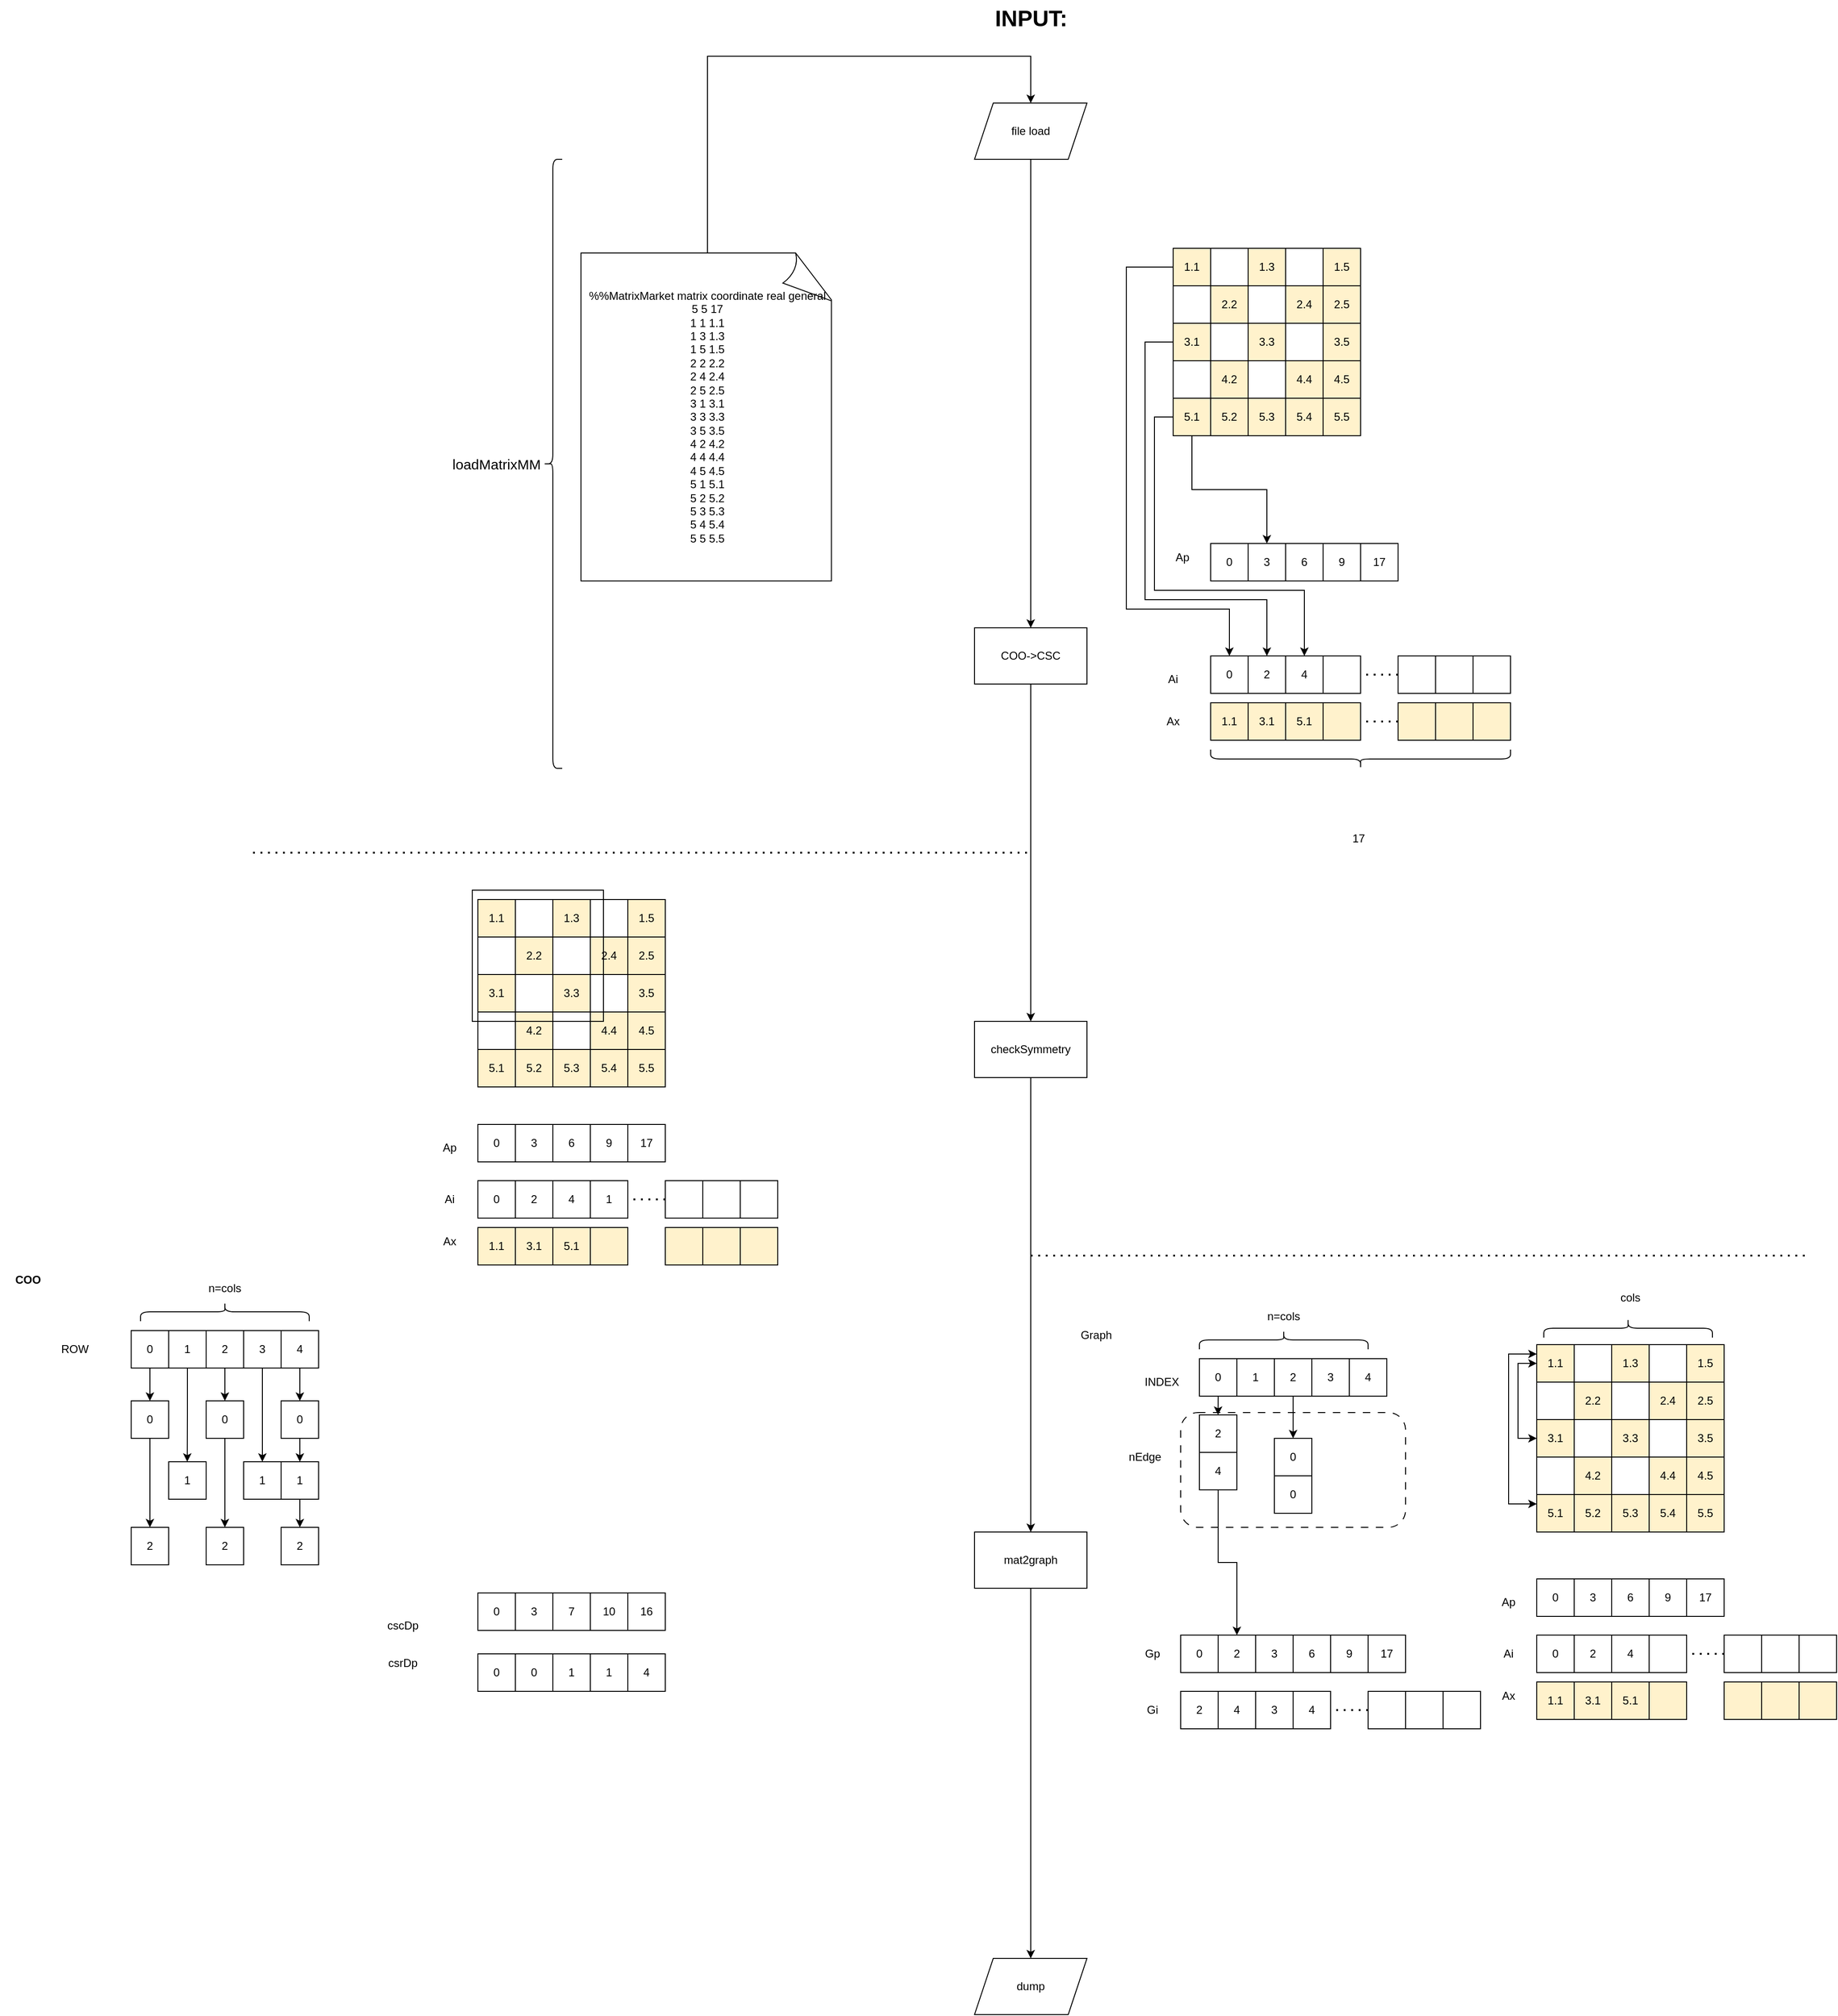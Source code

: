 <mxfile version="21.6.2" type="github">
  <diagram name="Page-1" id="mv7DPdrEbFSLcEf9unp2">
    <mxGraphModel dx="2604" dy="1645" grid="1" gridSize="10" guides="1" tooltips="1" connect="1" arrows="1" fold="1" page="1" pageScale="1" pageWidth="850" pageHeight="1100" math="0" shadow="0">
      <root>
        <mxCell id="0" />
        <mxCell id="1" parent="0" />
        <mxCell id="_sm7FN16jf7EUEfieG9g-74" style="edgeStyle=orthogonalEdgeStyle;rounded=0;orthogonalLoop=1;jettySize=auto;html=1;exitX=0;exitY=0.5;exitDx=0;exitDy=0;entryX=0.5;entryY=0;entryDx=0;entryDy=0;" parent="1" source="_sm7FN16jf7EUEfieG9g-1" target="_sm7FN16jf7EUEfieG9g-52" edge="1">
          <mxGeometry relative="1" as="geometry">
            <mxPoint x="72" y="390" as="targetPoint" />
            <Array as="points">
              <mxPoint x="82" y="175" />
              <mxPoint x="82" y="540" />
              <mxPoint x="192" y="540" />
            </Array>
          </mxGeometry>
        </mxCell>
        <mxCell id="_sm7FN16jf7EUEfieG9g-1" value="1.1" style="whiteSpace=wrap;html=1;aspect=fixed;fillColor=#fff2cc;strokeColor=default;" parent="1" vertex="1">
          <mxGeometry x="132" y="155" width="40" height="40" as="geometry" />
        </mxCell>
        <mxCell id="_sm7FN16jf7EUEfieG9g-2" value="" style="whiteSpace=wrap;html=1;aspect=fixed;" parent="1" vertex="1">
          <mxGeometry x="172" y="155" width="40" height="40" as="geometry" />
        </mxCell>
        <mxCell id="_sm7FN16jf7EUEfieG9g-3" value="1.3" style="whiteSpace=wrap;html=1;aspect=fixed;fillColor=#fff2cc;strokeColor=default;" parent="1" vertex="1">
          <mxGeometry x="212" y="155" width="40" height="40" as="geometry" />
        </mxCell>
        <mxCell id="_sm7FN16jf7EUEfieG9g-4" value="" style="whiteSpace=wrap;html=1;aspect=fixed;" parent="1" vertex="1">
          <mxGeometry x="252" y="155" width="40" height="40" as="geometry" />
        </mxCell>
        <mxCell id="_sm7FN16jf7EUEfieG9g-5" value="1.5" style="whiteSpace=wrap;html=1;aspect=fixed;fillColor=#fff2cc;strokeColor=default;" parent="1" vertex="1">
          <mxGeometry x="292" y="155" width="40" height="40" as="geometry" />
        </mxCell>
        <mxCell id="_sm7FN16jf7EUEfieG9g-6" value="" style="whiteSpace=wrap;html=1;aspect=fixed;" parent="1" vertex="1">
          <mxGeometry x="132" y="195" width="40" height="40" as="geometry" />
        </mxCell>
        <mxCell id="_sm7FN16jf7EUEfieG9g-7" value="2.2" style="whiteSpace=wrap;html=1;aspect=fixed;fillColor=#fff2cc;strokeColor=default;" parent="1" vertex="1">
          <mxGeometry x="172" y="195" width="40" height="40" as="geometry" />
        </mxCell>
        <mxCell id="_sm7FN16jf7EUEfieG9g-8" value="" style="whiteSpace=wrap;html=1;aspect=fixed;" parent="1" vertex="1">
          <mxGeometry x="212" y="195" width="40" height="40" as="geometry" />
        </mxCell>
        <mxCell id="_sm7FN16jf7EUEfieG9g-9" value="2.4" style="whiteSpace=wrap;html=1;aspect=fixed;fillColor=#fff2cc;strokeColor=default;" parent="1" vertex="1">
          <mxGeometry x="252" y="195" width="40" height="40" as="geometry" />
        </mxCell>
        <mxCell id="_sm7FN16jf7EUEfieG9g-10" value="2.5" style="whiteSpace=wrap;html=1;aspect=fixed;fillColor=#fff2cc;strokeColor=default;" parent="1" vertex="1">
          <mxGeometry x="292" y="195" width="40" height="40" as="geometry" />
        </mxCell>
        <mxCell id="_sm7FN16jf7EUEfieG9g-75" style="edgeStyle=orthogonalEdgeStyle;rounded=0;orthogonalLoop=1;jettySize=auto;html=1;exitX=0;exitY=0.5;exitDx=0;exitDy=0;entryX=0.5;entryY=0;entryDx=0;entryDy=0;" parent="1" source="_sm7FN16jf7EUEfieG9g-11" target="_sm7FN16jf7EUEfieG9g-53" edge="1">
          <mxGeometry relative="1" as="geometry">
            <Array as="points">
              <mxPoint x="102" y="255" />
              <mxPoint x="102" y="530" />
              <mxPoint x="232" y="530" />
            </Array>
          </mxGeometry>
        </mxCell>
        <mxCell id="_sm7FN16jf7EUEfieG9g-11" value="3.1" style="whiteSpace=wrap;html=1;aspect=fixed;fillColor=#fff2cc;strokeColor=default;" parent="1" vertex="1">
          <mxGeometry x="132" y="235" width="40" height="40" as="geometry" />
        </mxCell>
        <mxCell id="_sm7FN16jf7EUEfieG9g-12" value="" style="whiteSpace=wrap;html=1;aspect=fixed;" parent="1" vertex="1">
          <mxGeometry x="172" y="235" width="40" height="40" as="geometry" />
        </mxCell>
        <mxCell id="_sm7FN16jf7EUEfieG9g-13" value="3.3" style="whiteSpace=wrap;html=1;aspect=fixed;fillColor=#fff2cc;strokeColor=default;" parent="1" vertex="1">
          <mxGeometry x="212" y="235" width="40" height="40" as="geometry" />
        </mxCell>
        <mxCell id="_sm7FN16jf7EUEfieG9g-14" value="" style="whiteSpace=wrap;html=1;aspect=fixed;" parent="1" vertex="1">
          <mxGeometry x="252" y="235" width="40" height="40" as="geometry" />
        </mxCell>
        <mxCell id="_sm7FN16jf7EUEfieG9g-15" value="3.5" style="whiteSpace=wrap;html=1;aspect=fixed;fillColor=#fff2cc;strokeColor=default;" parent="1" vertex="1">
          <mxGeometry x="292" y="235" width="40" height="40" as="geometry" />
        </mxCell>
        <mxCell id="_sm7FN16jf7EUEfieG9g-16" value="" style="whiteSpace=wrap;html=1;aspect=fixed;" parent="1" vertex="1">
          <mxGeometry x="132" y="275" width="40" height="40" as="geometry" />
        </mxCell>
        <mxCell id="_sm7FN16jf7EUEfieG9g-17" value="4.2" style="whiteSpace=wrap;html=1;aspect=fixed;fillColor=#fff2cc;strokeColor=default;" parent="1" vertex="1">
          <mxGeometry x="172" y="275" width="40" height="40" as="geometry" />
        </mxCell>
        <mxCell id="_sm7FN16jf7EUEfieG9g-18" value="" style="whiteSpace=wrap;html=1;aspect=fixed;" parent="1" vertex="1">
          <mxGeometry x="212" y="275" width="40" height="40" as="geometry" />
        </mxCell>
        <mxCell id="_sm7FN16jf7EUEfieG9g-19" value="4.4" style="whiteSpace=wrap;html=1;aspect=fixed;fillColor=#fff2cc;strokeColor=default;" parent="1" vertex="1">
          <mxGeometry x="252" y="275" width="40" height="40" as="geometry" />
        </mxCell>
        <mxCell id="_sm7FN16jf7EUEfieG9g-20" value="4.5" style="whiteSpace=wrap;html=1;aspect=fixed;fillColor=#fff2cc;strokeColor=default;" parent="1" vertex="1">
          <mxGeometry x="292" y="275" width="40" height="40" as="geometry" />
        </mxCell>
        <mxCell id="_sm7FN16jf7EUEfieG9g-76" style="edgeStyle=orthogonalEdgeStyle;rounded=0;orthogonalLoop=1;jettySize=auto;html=1;exitX=0;exitY=0.5;exitDx=0;exitDy=0;entryX=0.5;entryY=0;entryDx=0;entryDy=0;" parent="1" source="_sm7FN16jf7EUEfieG9g-21" target="_sm7FN16jf7EUEfieG9g-54" edge="1">
          <mxGeometry relative="1" as="geometry">
            <Array as="points">
              <mxPoint x="112" y="335" />
              <mxPoint x="112" y="520" />
              <mxPoint x="272" y="520" />
            </Array>
          </mxGeometry>
        </mxCell>
        <mxCell id="_sm7FN16jf7EUEfieG9g-77" style="edgeStyle=orthogonalEdgeStyle;rounded=0;orthogonalLoop=1;jettySize=auto;html=1;exitX=0.5;exitY=1;exitDx=0;exitDy=0;entryX=0.5;entryY=0;entryDx=0;entryDy=0;" parent="1" source="_sm7FN16jf7EUEfieG9g-21" target="_sm7FN16jf7EUEfieG9g-62" edge="1">
          <mxGeometry relative="1" as="geometry" />
        </mxCell>
        <mxCell id="_sm7FN16jf7EUEfieG9g-21" value="5.1" style="whiteSpace=wrap;html=1;aspect=fixed;fillColor=#fff2cc;strokeColor=default;" parent="1" vertex="1">
          <mxGeometry x="132" y="315" width="40" height="40" as="geometry" />
        </mxCell>
        <mxCell id="_sm7FN16jf7EUEfieG9g-22" value="5.2" style="whiteSpace=wrap;html=1;aspect=fixed;fillColor=#fff2cc;strokeColor=default;" parent="1" vertex="1">
          <mxGeometry x="172" y="315" width="40" height="40" as="geometry" />
        </mxCell>
        <mxCell id="_sm7FN16jf7EUEfieG9g-23" value="5.3" style="whiteSpace=wrap;html=1;aspect=fixed;fillColor=#fff2cc;strokeColor=default;" parent="1" vertex="1">
          <mxGeometry x="212" y="315" width="40" height="40" as="geometry" />
        </mxCell>
        <mxCell id="_sm7FN16jf7EUEfieG9g-24" value="5.4" style="whiteSpace=wrap;html=1;aspect=fixed;fillColor=#fff2cc;strokeColor=default;" parent="1" vertex="1">
          <mxGeometry x="252" y="315" width="40" height="40" as="geometry" />
        </mxCell>
        <mxCell id="_sm7FN16jf7EUEfieG9g-25" value="5.5" style="whiteSpace=wrap;html=1;aspect=fixed;fillColor=#fff2cc;strokeColor=default;" parent="1" vertex="1">
          <mxGeometry x="292" y="315" width="40" height="40" as="geometry" />
        </mxCell>
        <mxCell id="_sm7FN16jf7EUEfieG9g-34" style="edgeStyle=orthogonalEdgeStyle;rounded=0;orthogonalLoop=1;jettySize=auto;html=1;exitX=0.5;exitY=1;exitDx=0;exitDy=0;entryX=0.5;entryY=0;entryDx=0;entryDy=0;" parent="1" source="_sm7FN16jf7EUEfieG9g-29" target="_sm7FN16jf7EUEfieG9g-31" edge="1">
          <mxGeometry relative="1" as="geometry" />
        </mxCell>
        <mxCell id="_sm7FN16jf7EUEfieG9g-29" value="file load" style="shape=parallelogram;perimeter=parallelogramPerimeter;whiteSpace=wrap;html=1;fixedSize=1;" parent="1" vertex="1">
          <mxGeometry x="-80" width="120" height="60" as="geometry" />
        </mxCell>
        <mxCell id="_sm7FN16jf7EUEfieG9g-69" style="edgeStyle=orthogonalEdgeStyle;rounded=0;orthogonalLoop=1;jettySize=auto;html=1;exitX=0.5;exitY=1;exitDx=0;exitDy=0;" parent="1" source="_sm7FN16jf7EUEfieG9g-31" target="_sm7FN16jf7EUEfieG9g-67" edge="1">
          <mxGeometry relative="1" as="geometry" />
        </mxCell>
        <mxCell id="_sm7FN16jf7EUEfieG9g-31" value="COO-&amp;gt;CSC" style="rounded=0;whiteSpace=wrap;html=1;" parent="1" vertex="1">
          <mxGeometry x="-80" y="560" width="120" height="60" as="geometry" />
        </mxCell>
        <mxCell id="_sm7FN16jf7EUEfieG9g-33" value="INPUT:" style="text;strokeColor=none;fillColor=none;html=1;fontSize=24;fontStyle=1;verticalAlign=middle;align=center;" parent="1" vertex="1">
          <mxGeometry x="-70" y="-110" width="100" height="40" as="geometry" />
        </mxCell>
        <mxCell id="_sm7FN16jf7EUEfieG9g-36" value="1.1" style="whiteSpace=wrap;html=1;aspect=fixed;fillColor=#fff2cc;strokeColor=default;" parent="1" vertex="1">
          <mxGeometry x="172" y="640" width="40" height="40" as="geometry" />
        </mxCell>
        <mxCell id="_sm7FN16jf7EUEfieG9g-37" value="Ax" style="text;html=1;strokeColor=none;fillColor=none;align=center;verticalAlign=middle;whiteSpace=wrap;rounded=0;" parent="1" vertex="1">
          <mxGeometry x="102" y="645" width="60" height="30" as="geometry" />
        </mxCell>
        <mxCell id="_sm7FN16jf7EUEfieG9g-39" value="3.1" style="whiteSpace=wrap;html=1;aspect=fixed;fillColor=#fff2cc;strokeColor=default;" parent="1" vertex="1">
          <mxGeometry x="212" y="640" width="40" height="40" as="geometry" />
        </mxCell>
        <mxCell id="_sm7FN16jf7EUEfieG9g-40" value="5.1" style="whiteSpace=wrap;html=1;aspect=fixed;fillColor=#fff2cc;strokeColor=default;" parent="1" vertex="1">
          <mxGeometry x="252" y="640" width="40" height="40" as="geometry" />
        </mxCell>
        <mxCell id="_sm7FN16jf7EUEfieG9g-41" value="" style="whiteSpace=wrap;html=1;aspect=fixed;fillColor=#fff2cc;strokeColor=default;" parent="1" vertex="1">
          <mxGeometry x="292" y="640" width="40" height="40" as="geometry" />
        </mxCell>
        <mxCell id="_sm7FN16jf7EUEfieG9g-43" value="" style="whiteSpace=wrap;html=1;aspect=fixed;fillColor=#fff2cc;strokeColor=default;" parent="1" vertex="1">
          <mxGeometry x="372" y="640" width="40" height="40" as="geometry" />
        </mxCell>
        <mxCell id="_sm7FN16jf7EUEfieG9g-44" value="" style="whiteSpace=wrap;html=1;aspect=fixed;fillColor=#fff2cc;strokeColor=default;" parent="1" vertex="1">
          <mxGeometry x="412" y="640" width="40" height="40" as="geometry" />
        </mxCell>
        <mxCell id="_sm7FN16jf7EUEfieG9g-45" value="" style="whiteSpace=wrap;html=1;aspect=fixed;fillColor=#fff2cc;strokeColor=default;" parent="1" vertex="1">
          <mxGeometry x="452" y="640" width="40" height="40" as="geometry" />
        </mxCell>
        <mxCell id="_sm7FN16jf7EUEfieG9g-46" value="" style="endArrow=none;dashed=1;html=1;dashPattern=1 3;strokeWidth=2;rounded=0;entryX=1;entryY=0.5;entryDx=0;entryDy=0;exitX=0;exitY=0.5;exitDx=0;exitDy=0;" parent="1" source="_sm7FN16jf7EUEfieG9g-43" target="_sm7FN16jf7EUEfieG9g-41" edge="1">
          <mxGeometry width="50" height="50" relative="1" as="geometry">
            <mxPoint x="362" y="670" as="sourcePoint" />
            <mxPoint x="412" y="620" as="targetPoint" />
          </mxGeometry>
        </mxCell>
        <mxCell id="_sm7FN16jf7EUEfieG9g-47" value="" style="shape=curlyBracket;whiteSpace=wrap;html=1;rounded=1;labelPosition=left;verticalLabelPosition=middle;align=right;verticalAlign=middle;rotation=-90;" parent="1" vertex="1">
          <mxGeometry x="322" y="540" width="20" height="320" as="geometry" />
        </mxCell>
        <mxCell id="_sm7FN16jf7EUEfieG9g-49" value="17" style="text;html=1;strokeColor=none;fillColor=none;align=center;verticalAlign=middle;whiteSpace=wrap;rounded=0;" parent="1" vertex="1">
          <mxGeometry x="300" y="770" width="60" height="30" as="geometry" />
        </mxCell>
        <mxCell id="_sm7FN16jf7EUEfieG9g-50" value="Ai" style="text;html=1;strokeColor=none;fillColor=none;align=center;verticalAlign=middle;whiteSpace=wrap;rounded=0;" parent="1" vertex="1">
          <mxGeometry x="102" y="600" width="60" height="30" as="geometry" />
        </mxCell>
        <mxCell id="_sm7FN16jf7EUEfieG9g-52" value="0" style="whiteSpace=wrap;html=1;aspect=fixed;" parent="1" vertex="1">
          <mxGeometry x="172" y="590" width="40" height="40" as="geometry" />
        </mxCell>
        <mxCell id="_sm7FN16jf7EUEfieG9g-53" value="2" style="whiteSpace=wrap;html=1;aspect=fixed;" parent="1" vertex="1">
          <mxGeometry x="212" y="590" width="40" height="40" as="geometry" />
        </mxCell>
        <mxCell id="_sm7FN16jf7EUEfieG9g-54" value="4" style="whiteSpace=wrap;html=1;aspect=fixed;" parent="1" vertex="1">
          <mxGeometry x="252" y="590" width="40" height="40" as="geometry" />
        </mxCell>
        <mxCell id="_sm7FN16jf7EUEfieG9g-55" value="" style="whiteSpace=wrap;html=1;aspect=fixed;" parent="1" vertex="1">
          <mxGeometry x="292" y="590" width="40" height="40" as="geometry" />
        </mxCell>
        <mxCell id="_sm7FN16jf7EUEfieG9g-56" value="" style="whiteSpace=wrap;html=1;aspect=fixed;" parent="1" vertex="1">
          <mxGeometry x="372" y="590" width="40" height="40" as="geometry" />
        </mxCell>
        <mxCell id="_sm7FN16jf7EUEfieG9g-57" value="" style="whiteSpace=wrap;html=1;aspect=fixed;" parent="1" vertex="1">
          <mxGeometry x="412" y="590" width="40" height="40" as="geometry" />
        </mxCell>
        <mxCell id="_sm7FN16jf7EUEfieG9g-58" value="" style="whiteSpace=wrap;html=1;aspect=fixed;" parent="1" vertex="1">
          <mxGeometry x="452" y="590" width="40" height="40" as="geometry" />
        </mxCell>
        <mxCell id="_sm7FN16jf7EUEfieG9g-59" value="" style="endArrow=none;dashed=1;html=1;dashPattern=1 3;strokeWidth=2;rounded=0;entryX=1;entryY=0.5;entryDx=0;entryDy=0;exitX=0;exitY=0.5;exitDx=0;exitDy=0;" parent="1" source="_sm7FN16jf7EUEfieG9g-56" target="_sm7FN16jf7EUEfieG9g-55" edge="1">
          <mxGeometry width="50" height="50" relative="1" as="geometry">
            <mxPoint x="362" y="620" as="sourcePoint" />
            <mxPoint x="412" y="570" as="targetPoint" />
          </mxGeometry>
        </mxCell>
        <mxCell id="_sm7FN16jf7EUEfieG9g-60" value="Ap" style="text;html=1;strokeColor=none;fillColor=none;align=center;verticalAlign=middle;whiteSpace=wrap;rounded=0;" parent="1" vertex="1">
          <mxGeometry x="112" y="470" width="60" height="30" as="geometry" />
        </mxCell>
        <mxCell id="_sm7FN16jf7EUEfieG9g-61" value="0" style="whiteSpace=wrap;html=1;aspect=fixed;" parent="1" vertex="1">
          <mxGeometry x="172" y="470" width="40" height="40" as="geometry" />
        </mxCell>
        <mxCell id="_sm7FN16jf7EUEfieG9g-62" value="3" style="whiteSpace=wrap;html=1;aspect=fixed;" parent="1" vertex="1">
          <mxGeometry x="212" y="470" width="40" height="40" as="geometry" />
        </mxCell>
        <mxCell id="_sm7FN16jf7EUEfieG9g-63" value="6" style="whiteSpace=wrap;html=1;aspect=fixed;" parent="1" vertex="1">
          <mxGeometry x="252" y="470" width="40" height="40" as="geometry" />
        </mxCell>
        <mxCell id="_sm7FN16jf7EUEfieG9g-64" value="9" style="whiteSpace=wrap;html=1;aspect=fixed;" parent="1" vertex="1">
          <mxGeometry x="292" y="470" width="40" height="40" as="geometry" />
        </mxCell>
        <mxCell id="_sm7FN16jf7EUEfieG9g-65" value="17" style="whiteSpace=wrap;html=1;aspect=fixed;" parent="1" vertex="1">
          <mxGeometry x="332" y="470" width="40" height="40" as="geometry" />
        </mxCell>
        <mxCell id="_sm7FN16jf7EUEfieG9g-71" style="edgeStyle=orthogonalEdgeStyle;rounded=0;orthogonalLoop=1;jettySize=auto;html=1;exitX=0.5;exitY=1;exitDx=0;exitDy=0;entryX=0.5;entryY=0;entryDx=0;entryDy=0;" parent="1" source="_sm7FN16jf7EUEfieG9g-67" target="_sm7FN16jf7EUEfieG9g-70" edge="1">
          <mxGeometry relative="1" as="geometry" />
        </mxCell>
        <mxCell id="_sm7FN16jf7EUEfieG9g-67" value="checkSymmetry" style="rounded=0;whiteSpace=wrap;html=1;" parent="1" vertex="1">
          <mxGeometry x="-80" y="980" width="120" height="60" as="geometry" />
        </mxCell>
        <mxCell id="_sm7FN16jf7EUEfieG9g-73" style="edgeStyle=orthogonalEdgeStyle;rounded=0;orthogonalLoop=1;jettySize=auto;html=1;exitX=0.5;exitY=1;exitDx=0;exitDy=0;entryX=0.5;entryY=0;entryDx=0;entryDy=0;" parent="1" source="_sm7FN16jf7EUEfieG9g-70" target="_sm7FN16jf7EUEfieG9g-72" edge="1">
          <mxGeometry relative="1" as="geometry" />
        </mxCell>
        <mxCell id="_sm7FN16jf7EUEfieG9g-70" value="mat2graph" style="rounded=0;whiteSpace=wrap;html=1;" parent="1" vertex="1">
          <mxGeometry x="-80" y="1525" width="120" height="60" as="geometry" />
        </mxCell>
        <mxCell id="_sm7FN16jf7EUEfieG9g-72" value="dump" style="shape=parallelogram;perimeter=parallelogramPerimeter;whiteSpace=wrap;html=1;fixedSize=1;" parent="1" vertex="1">
          <mxGeometry x="-80" y="1980" width="120" height="60" as="geometry" />
        </mxCell>
        <mxCell id="_sm7FN16jf7EUEfieG9g-104" value="1.1" style="whiteSpace=wrap;html=1;aspect=fixed;fillColor=#fff2cc;strokeColor=default;" parent="1" vertex="1">
          <mxGeometry x="520" y="1685" width="40" height="40" as="geometry" />
        </mxCell>
        <mxCell id="_sm7FN16jf7EUEfieG9g-105" value="3.1" style="whiteSpace=wrap;html=1;aspect=fixed;fillColor=#fff2cc;strokeColor=default;" parent="1" vertex="1">
          <mxGeometry x="560" y="1685" width="40" height="40" as="geometry" />
        </mxCell>
        <mxCell id="_sm7FN16jf7EUEfieG9g-106" value="5.1" style="whiteSpace=wrap;html=1;aspect=fixed;fillColor=#fff2cc;strokeColor=default;" parent="1" vertex="1">
          <mxGeometry x="600" y="1685" width="40" height="40" as="geometry" />
        </mxCell>
        <mxCell id="_sm7FN16jf7EUEfieG9g-107" value="" style="whiteSpace=wrap;html=1;aspect=fixed;fillColor=#fff2cc;strokeColor=default;" parent="1" vertex="1">
          <mxGeometry x="640" y="1685" width="40" height="40" as="geometry" />
        </mxCell>
        <mxCell id="_sm7FN16jf7EUEfieG9g-108" value="" style="whiteSpace=wrap;html=1;aspect=fixed;fillColor=#fff2cc;strokeColor=default;" parent="1" vertex="1">
          <mxGeometry x="720" y="1685" width="40" height="40" as="geometry" />
        </mxCell>
        <mxCell id="_sm7FN16jf7EUEfieG9g-109" value="" style="whiteSpace=wrap;html=1;aspect=fixed;fillColor=#fff2cc;strokeColor=default;" parent="1" vertex="1">
          <mxGeometry x="760" y="1685" width="40" height="40" as="geometry" />
        </mxCell>
        <mxCell id="_sm7FN16jf7EUEfieG9g-110" value="" style="whiteSpace=wrap;html=1;aspect=fixed;fillColor=#fff2cc;strokeColor=default;" parent="1" vertex="1">
          <mxGeometry x="800" y="1685" width="40" height="40" as="geometry" />
        </mxCell>
        <mxCell id="_sm7FN16jf7EUEfieG9g-114" value="0" style="whiteSpace=wrap;html=1;aspect=fixed;" parent="1" vertex="1">
          <mxGeometry x="520" y="1635" width="40" height="40" as="geometry" />
        </mxCell>
        <mxCell id="_sm7FN16jf7EUEfieG9g-115" value="2" style="whiteSpace=wrap;html=1;aspect=fixed;" parent="1" vertex="1">
          <mxGeometry x="560" y="1635" width="40" height="40" as="geometry" />
        </mxCell>
        <mxCell id="_sm7FN16jf7EUEfieG9g-116" value="4" style="whiteSpace=wrap;html=1;aspect=fixed;" parent="1" vertex="1">
          <mxGeometry x="600" y="1635" width="40" height="40" as="geometry" />
        </mxCell>
        <mxCell id="_sm7FN16jf7EUEfieG9g-117" value="" style="whiteSpace=wrap;html=1;aspect=fixed;" parent="1" vertex="1">
          <mxGeometry x="640" y="1635" width="40" height="40" as="geometry" />
        </mxCell>
        <mxCell id="_sm7FN16jf7EUEfieG9g-118" value="" style="whiteSpace=wrap;html=1;aspect=fixed;" parent="1" vertex="1">
          <mxGeometry x="720" y="1635" width="40" height="40" as="geometry" />
        </mxCell>
        <mxCell id="_sm7FN16jf7EUEfieG9g-119" value="" style="whiteSpace=wrap;html=1;aspect=fixed;" parent="1" vertex="1">
          <mxGeometry x="760" y="1635" width="40" height="40" as="geometry" />
        </mxCell>
        <mxCell id="_sm7FN16jf7EUEfieG9g-120" value="" style="whiteSpace=wrap;html=1;aspect=fixed;" parent="1" vertex="1">
          <mxGeometry x="800" y="1635" width="40" height="40" as="geometry" />
        </mxCell>
        <mxCell id="_sm7FN16jf7EUEfieG9g-121" value="" style="endArrow=none;dashed=1;html=1;dashPattern=1 3;strokeWidth=2;rounded=0;entryX=1;entryY=0.5;entryDx=0;entryDy=0;exitX=0;exitY=0.5;exitDx=0;exitDy=0;" parent="1" source="_sm7FN16jf7EUEfieG9g-118" target="_sm7FN16jf7EUEfieG9g-117" edge="1">
          <mxGeometry width="50" height="50" relative="1" as="geometry">
            <mxPoint x="710" y="1665" as="sourcePoint" />
            <mxPoint x="760" y="1615" as="targetPoint" />
          </mxGeometry>
        </mxCell>
        <mxCell id="_sm7FN16jf7EUEfieG9g-122" value="0" style="whiteSpace=wrap;html=1;aspect=fixed;" parent="1" vertex="1">
          <mxGeometry x="520" y="1575" width="40" height="40" as="geometry" />
        </mxCell>
        <mxCell id="_sm7FN16jf7EUEfieG9g-123" value="3" style="whiteSpace=wrap;html=1;aspect=fixed;" parent="1" vertex="1">
          <mxGeometry x="560" y="1575" width="40" height="40" as="geometry" />
        </mxCell>
        <mxCell id="_sm7FN16jf7EUEfieG9g-124" value="6" style="whiteSpace=wrap;html=1;aspect=fixed;" parent="1" vertex="1">
          <mxGeometry x="600" y="1575" width="40" height="40" as="geometry" />
        </mxCell>
        <mxCell id="_sm7FN16jf7EUEfieG9g-125" value="9" style="whiteSpace=wrap;html=1;aspect=fixed;" parent="1" vertex="1">
          <mxGeometry x="640" y="1575" width="40" height="40" as="geometry" />
        </mxCell>
        <mxCell id="_sm7FN16jf7EUEfieG9g-126" value="17" style="whiteSpace=wrap;html=1;aspect=fixed;" parent="1" vertex="1">
          <mxGeometry x="680" y="1575" width="40" height="40" as="geometry" />
        </mxCell>
        <mxCell id="_sm7FN16jf7EUEfieG9g-127" value="Ap" style="text;html=1;strokeColor=none;fillColor=none;align=center;verticalAlign=middle;whiteSpace=wrap;rounded=0;" parent="1" vertex="1">
          <mxGeometry x="460" y="1585" width="60" height="30" as="geometry" />
        </mxCell>
        <mxCell id="_sm7FN16jf7EUEfieG9g-129" value="Ax" style="text;html=1;strokeColor=none;fillColor=none;align=center;verticalAlign=middle;whiteSpace=wrap;rounded=0;" parent="1" vertex="1">
          <mxGeometry x="460" y="1685" width="60" height="30" as="geometry" />
        </mxCell>
        <mxCell id="_sm7FN16jf7EUEfieG9g-130" value="Ai" style="text;html=1;strokeColor=none;fillColor=none;align=center;verticalAlign=middle;whiteSpace=wrap;rounded=0;" parent="1" vertex="1">
          <mxGeometry x="460" y="1640" width="60" height="30" as="geometry" />
        </mxCell>
        <mxCell id="_sm7FN16jf7EUEfieG9g-215" style="edgeStyle=orthogonalEdgeStyle;rounded=0;orthogonalLoop=1;jettySize=auto;html=1;exitX=0;exitY=0.5;exitDx=0;exitDy=0;entryX=0;entryY=0.5;entryDx=0;entryDy=0;startArrow=classic;startFill=1;" parent="1" source="_sm7FN16jf7EUEfieG9g-132" target="_sm7FN16jf7EUEfieG9g-142" edge="1">
          <mxGeometry relative="1" as="geometry" />
        </mxCell>
        <mxCell id="_sm7FN16jf7EUEfieG9g-217" style="edgeStyle=orthogonalEdgeStyle;rounded=0;orthogonalLoop=1;jettySize=auto;html=1;exitX=0;exitY=0.25;exitDx=0;exitDy=0;entryX=0;entryY=0.25;entryDx=0;entryDy=0;startArrow=classic;startFill=1;" parent="1" source="_sm7FN16jf7EUEfieG9g-132" target="_sm7FN16jf7EUEfieG9g-152" edge="1">
          <mxGeometry relative="1" as="geometry">
            <Array as="points">
              <mxPoint x="490" y="1335" />
              <mxPoint x="490" y="1495" />
            </Array>
          </mxGeometry>
        </mxCell>
        <mxCell id="_sm7FN16jf7EUEfieG9g-132" value="1.1" style="whiteSpace=wrap;html=1;aspect=fixed;fillColor=#fff2cc;strokeColor=default;" parent="1" vertex="1">
          <mxGeometry x="520" y="1325" width="40" height="40" as="geometry" />
        </mxCell>
        <mxCell id="_sm7FN16jf7EUEfieG9g-133" value="" style="whiteSpace=wrap;html=1;aspect=fixed;" parent="1" vertex="1">
          <mxGeometry x="560" y="1325" width="40" height="40" as="geometry" />
        </mxCell>
        <mxCell id="_sm7FN16jf7EUEfieG9g-134" value="1.3" style="whiteSpace=wrap;html=1;aspect=fixed;fillColor=#fff2cc;strokeColor=default;" parent="1" vertex="1">
          <mxGeometry x="600" y="1325" width="40" height="40" as="geometry" />
        </mxCell>
        <mxCell id="_sm7FN16jf7EUEfieG9g-135" value="" style="whiteSpace=wrap;html=1;aspect=fixed;" parent="1" vertex="1">
          <mxGeometry x="640" y="1325" width="40" height="40" as="geometry" />
        </mxCell>
        <mxCell id="_sm7FN16jf7EUEfieG9g-136" value="1.5" style="whiteSpace=wrap;html=1;aspect=fixed;fillColor=#fff2cc;strokeColor=default;" parent="1" vertex="1">
          <mxGeometry x="680" y="1325" width="40" height="40" as="geometry" />
        </mxCell>
        <mxCell id="_sm7FN16jf7EUEfieG9g-137" value="" style="whiteSpace=wrap;html=1;aspect=fixed;" parent="1" vertex="1">
          <mxGeometry x="520" y="1365" width="40" height="40" as="geometry" />
        </mxCell>
        <mxCell id="_sm7FN16jf7EUEfieG9g-138" value="2.2" style="whiteSpace=wrap;html=1;aspect=fixed;fillColor=#fff2cc;strokeColor=default;" parent="1" vertex="1">
          <mxGeometry x="560" y="1365" width="40" height="40" as="geometry" />
        </mxCell>
        <mxCell id="_sm7FN16jf7EUEfieG9g-139" value="" style="whiteSpace=wrap;html=1;aspect=fixed;" parent="1" vertex="1">
          <mxGeometry x="600" y="1365" width="40" height="40" as="geometry" />
        </mxCell>
        <mxCell id="_sm7FN16jf7EUEfieG9g-140" value="2.4" style="whiteSpace=wrap;html=1;aspect=fixed;fillColor=#fff2cc;strokeColor=default;" parent="1" vertex="1">
          <mxGeometry x="640" y="1365" width="40" height="40" as="geometry" />
        </mxCell>
        <mxCell id="_sm7FN16jf7EUEfieG9g-141" value="2.5" style="whiteSpace=wrap;html=1;aspect=fixed;fillColor=#fff2cc;strokeColor=default;" parent="1" vertex="1">
          <mxGeometry x="680" y="1365" width="40" height="40" as="geometry" />
        </mxCell>
        <mxCell id="_sm7FN16jf7EUEfieG9g-142" value="3.1" style="whiteSpace=wrap;html=1;aspect=fixed;fillColor=#fff2cc;strokeColor=default;" parent="1" vertex="1">
          <mxGeometry x="520" y="1405" width="40" height="40" as="geometry" />
        </mxCell>
        <mxCell id="_sm7FN16jf7EUEfieG9g-143" value="" style="whiteSpace=wrap;html=1;aspect=fixed;" parent="1" vertex="1">
          <mxGeometry x="560" y="1405" width="40" height="40" as="geometry" />
        </mxCell>
        <mxCell id="_sm7FN16jf7EUEfieG9g-144" value="3.3" style="whiteSpace=wrap;html=1;aspect=fixed;fillColor=#fff2cc;strokeColor=default;" parent="1" vertex="1">
          <mxGeometry x="600" y="1405" width="40" height="40" as="geometry" />
        </mxCell>
        <mxCell id="_sm7FN16jf7EUEfieG9g-145" value="" style="whiteSpace=wrap;html=1;aspect=fixed;" parent="1" vertex="1">
          <mxGeometry x="640" y="1405" width="40" height="40" as="geometry" />
        </mxCell>
        <mxCell id="_sm7FN16jf7EUEfieG9g-146" value="3.5" style="whiteSpace=wrap;html=1;aspect=fixed;fillColor=#fff2cc;strokeColor=default;" parent="1" vertex="1">
          <mxGeometry x="680" y="1405" width="40" height="40" as="geometry" />
        </mxCell>
        <mxCell id="_sm7FN16jf7EUEfieG9g-147" value="" style="whiteSpace=wrap;html=1;aspect=fixed;" parent="1" vertex="1">
          <mxGeometry x="520" y="1445" width="40" height="40" as="geometry" />
        </mxCell>
        <mxCell id="_sm7FN16jf7EUEfieG9g-148" value="4.2" style="whiteSpace=wrap;html=1;aspect=fixed;fillColor=#fff2cc;strokeColor=default;" parent="1" vertex="1">
          <mxGeometry x="560" y="1445" width="40" height="40" as="geometry" />
        </mxCell>
        <mxCell id="_sm7FN16jf7EUEfieG9g-149" value="" style="whiteSpace=wrap;html=1;aspect=fixed;" parent="1" vertex="1">
          <mxGeometry x="600" y="1445" width="40" height="40" as="geometry" />
        </mxCell>
        <mxCell id="_sm7FN16jf7EUEfieG9g-150" value="4.4" style="whiteSpace=wrap;html=1;aspect=fixed;fillColor=#fff2cc;strokeColor=default;" parent="1" vertex="1">
          <mxGeometry x="640" y="1445" width="40" height="40" as="geometry" />
        </mxCell>
        <mxCell id="_sm7FN16jf7EUEfieG9g-151" value="4.5" style="whiteSpace=wrap;html=1;aspect=fixed;fillColor=#fff2cc;strokeColor=default;" parent="1" vertex="1">
          <mxGeometry x="680" y="1445" width="40" height="40" as="geometry" />
        </mxCell>
        <mxCell id="_sm7FN16jf7EUEfieG9g-152" value="5.1" style="whiteSpace=wrap;html=1;aspect=fixed;fillColor=#fff2cc;strokeColor=default;" parent="1" vertex="1">
          <mxGeometry x="520" y="1485" width="40" height="40" as="geometry" />
        </mxCell>
        <mxCell id="_sm7FN16jf7EUEfieG9g-153" value="5.2" style="whiteSpace=wrap;html=1;aspect=fixed;fillColor=#fff2cc;strokeColor=default;" parent="1" vertex="1">
          <mxGeometry x="560" y="1485" width="40" height="40" as="geometry" />
        </mxCell>
        <mxCell id="_sm7FN16jf7EUEfieG9g-154" value="5.3" style="whiteSpace=wrap;html=1;aspect=fixed;fillColor=#fff2cc;strokeColor=default;" parent="1" vertex="1">
          <mxGeometry x="600" y="1485" width="40" height="40" as="geometry" />
        </mxCell>
        <mxCell id="_sm7FN16jf7EUEfieG9g-155" value="5.4" style="whiteSpace=wrap;html=1;aspect=fixed;fillColor=#fff2cc;strokeColor=default;" parent="1" vertex="1">
          <mxGeometry x="640" y="1485" width="40" height="40" as="geometry" />
        </mxCell>
        <mxCell id="_sm7FN16jf7EUEfieG9g-156" value="5.5" style="whiteSpace=wrap;html=1;aspect=fixed;fillColor=#fff2cc;strokeColor=default;" parent="1" vertex="1">
          <mxGeometry x="680" y="1485" width="40" height="40" as="geometry" />
        </mxCell>
        <mxCell id="_sm7FN16jf7EUEfieG9g-170" style="edgeStyle=orthogonalEdgeStyle;rounded=0;orthogonalLoop=1;jettySize=auto;html=1;exitX=0.5;exitY=1;exitDx=0;exitDy=0;" parent="1" source="_sm7FN16jf7EUEfieG9g-158" edge="1">
          <mxGeometry relative="1" as="geometry">
            <mxPoint x="179.909" y="1400" as="targetPoint" />
          </mxGeometry>
        </mxCell>
        <mxCell id="_sm7FN16jf7EUEfieG9g-158" value="0" style="whiteSpace=wrap;html=1;aspect=fixed;" parent="1" vertex="1">
          <mxGeometry x="160" y="1340" width="40" height="40" as="geometry" />
        </mxCell>
        <mxCell id="_sm7FN16jf7EUEfieG9g-159" value="1" style="whiteSpace=wrap;html=1;aspect=fixed;" parent="1" vertex="1">
          <mxGeometry x="200" y="1340" width="40" height="40" as="geometry" />
        </mxCell>
        <mxCell id="_sm7FN16jf7EUEfieG9g-176" style="edgeStyle=orthogonalEdgeStyle;rounded=0;orthogonalLoop=1;jettySize=auto;html=1;exitX=0.5;exitY=1;exitDx=0;exitDy=0;entryX=0.5;entryY=0;entryDx=0;entryDy=0;" parent="1" source="_sm7FN16jf7EUEfieG9g-160" target="_sm7FN16jf7EUEfieG9g-174" edge="1">
          <mxGeometry relative="1" as="geometry" />
        </mxCell>
        <mxCell id="_sm7FN16jf7EUEfieG9g-160" value="2" style="whiteSpace=wrap;html=1;aspect=fixed;" parent="1" vertex="1">
          <mxGeometry x="240" y="1340" width="40" height="40" as="geometry" />
        </mxCell>
        <mxCell id="_sm7FN16jf7EUEfieG9g-161" value="3" style="whiteSpace=wrap;html=1;aspect=fixed;" parent="1" vertex="1">
          <mxGeometry x="280" y="1340" width="40" height="40" as="geometry" />
        </mxCell>
        <mxCell id="_sm7FN16jf7EUEfieG9g-163" value="Graph" style="text;html=1;strokeColor=none;fillColor=none;align=center;verticalAlign=middle;whiteSpace=wrap;rounded=0;" parent="1" vertex="1">
          <mxGeometry x="20" y="1300" width="60" height="30" as="geometry" />
        </mxCell>
        <mxCell id="_sm7FN16jf7EUEfieG9g-168" value="" style="shape=curlyBracket;whiteSpace=wrap;html=1;rounded=1;labelPosition=left;verticalLabelPosition=middle;align=right;verticalAlign=middle;rotation=90;" parent="1" vertex="1">
          <mxGeometry x="240" y="1230" width="20" height="180" as="geometry" />
        </mxCell>
        <mxCell id="_sm7FN16jf7EUEfieG9g-169" value="n=cols" style="text;html=1;strokeColor=none;fillColor=none;align=center;verticalAlign=middle;whiteSpace=wrap;rounded=0;" parent="1" vertex="1">
          <mxGeometry x="220" y="1280" width="60" height="30" as="geometry" />
        </mxCell>
        <mxCell id="_sm7FN16jf7EUEfieG9g-171" value="2" style="whiteSpace=wrap;html=1;aspect=fixed;" parent="1" vertex="1">
          <mxGeometry x="160" y="1400" width="40" height="40" as="geometry" />
        </mxCell>
        <mxCell id="_sm7FN16jf7EUEfieG9g-220" style="edgeStyle=orthogonalEdgeStyle;rounded=0;orthogonalLoop=1;jettySize=auto;html=1;exitX=0.5;exitY=1;exitDx=0;exitDy=0;" parent="1" source="_sm7FN16jf7EUEfieG9g-172" target="_sm7FN16jf7EUEfieG9g-194" edge="1">
          <mxGeometry relative="1" as="geometry" />
        </mxCell>
        <mxCell id="_sm7FN16jf7EUEfieG9g-172" value="4" style="whiteSpace=wrap;html=1;aspect=fixed;" parent="1" vertex="1">
          <mxGeometry x="160" y="1440" width="40" height="40" as="geometry" />
        </mxCell>
        <mxCell id="_sm7FN16jf7EUEfieG9g-174" value="0" style="whiteSpace=wrap;html=1;aspect=fixed;" parent="1" vertex="1">
          <mxGeometry x="240" y="1425" width="40" height="40" as="geometry" />
        </mxCell>
        <mxCell id="_sm7FN16jf7EUEfieG9g-175" value="0" style="whiteSpace=wrap;html=1;aspect=fixed;" parent="1" vertex="1">
          <mxGeometry x="240" y="1465" width="40" height="40" as="geometry" />
        </mxCell>
        <mxCell id="_sm7FN16jf7EUEfieG9g-179" value="" style="endArrow=none;dashed=1;html=1;dashPattern=1 3;strokeWidth=2;rounded=0;" parent="1" edge="1">
          <mxGeometry width="50" height="50" relative="1" as="geometry">
            <mxPoint x="-20" y="1230" as="sourcePoint" />
            <mxPoint x="810" y="1230" as="targetPoint" />
          </mxGeometry>
        </mxCell>
        <mxCell id="_sm7FN16jf7EUEfieG9g-272" style="edgeStyle=orthogonalEdgeStyle;rounded=0;orthogonalLoop=1;jettySize=auto;html=1;exitX=0.5;exitY=0;exitDx=0;exitDy=0;exitPerimeter=0;entryX=0.5;entryY=0;entryDx=0;entryDy=0;" parent="1" source="_sm7FN16jf7EUEfieG9g-181" target="_sm7FN16jf7EUEfieG9g-29" edge="1">
          <mxGeometry relative="1" as="geometry">
            <Array as="points">
              <mxPoint x="-365" y="-50" />
              <mxPoint x="-20" y="-50" />
            </Array>
          </mxGeometry>
        </mxCell>
        <mxCell id="_sm7FN16jf7EUEfieG9g-181" value="&lt;div style=&quot;border-color: var(--border-color);&quot;&gt;%%MatrixMarket matrix coordinate real general&lt;/div&gt;&lt;div style=&quot;border-color: var(--border-color);&quot;&gt;5 5 17&lt;/div&gt;&lt;div style=&quot;border-color: var(--border-color);&quot;&gt;1 1 1.1&lt;/div&gt;&lt;div style=&quot;border-color: var(--border-color);&quot;&gt;1 3 1.3&lt;/div&gt;&lt;div style=&quot;border-color: var(--border-color);&quot;&gt;1 5 1.5&lt;/div&gt;&lt;div style=&quot;border-color: var(--border-color);&quot;&gt;2 2 2.2&lt;/div&gt;&lt;div style=&quot;border-color: var(--border-color);&quot;&gt;2 4 2.4&lt;/div&gt;&lt;div style=&quot;border-color: var(--border-color);&quot;&gt;2 5 2.5&lt;/div&gt;&lt;div style=&quot;border-color: var(--border-color);&quot;&gt;3 1 3.1&lt;/div&gt;&lt;div style=&quot;border-color: var(--border-color);&quot;&gt;3 3 3.3&lt;/div&gt;&lt;div style=&quot;border-color: var(--border-color);&quot;&gt;3 5 3.5&lt;/div&gt;&lt;div style=&quot;border-color: var(--border-color);&quot;&gt;4 2 4.2&lt;/div&gt;&lt;div style=&quot;border-color: var(--border-color);&quot;&gt;4 4 4.4&lt;/div&gt;&lt;div style=&quot;border-color: var(--border-color);&quot;&gt;4 5 4.5&lt;/div&gt;&lt;div style=&quot;border-color: var(--border-color);&quot;&gt;5 1 5.1&lt;/div&gt;&lt;div style=&quot;border-color: var(--border-color);&quot;&gt;5 2 5.2&lt;/div&gt;&lt;div style=&quot;border-color: var(--border-color);&quot;&gt;5 3 5.3&lt;/div&gt;&lt;div style=&quot;border-color: var(--border-color);&quot;&gt;5 4 5.4&lt;/div&gt;&lt;div style=&quot;border-color: var(--border-color);&quot;&gt;5 5 5.5&lt;/div&gt;" style="whiteSpace=wrap;html=1;shape=mxgraph.basic.document" parent="1" vertex="1">
          <mxGeometry x="-500" y="160" width="270" height="350" as="geometry" />
        </mxCell>
        <mxCell id="_sm7FN16jf7EUEfieG9g-183" value="" style="shape=curlyBracket;whiteSpace=wrap;html=1;rounded=1;labelPosition=left;verticalLabelPosition=middle;align=right;verticalAlign=middle;" parent="1" vertex="1">
          <mxGeometry x="-540" y="60" width="20" height="650" as="geometry" />
        </mxCell>
        <mxCell id="_sm7FN16jf7EUEfieG9g-184" value="&lt;font style=&quot;font-size: 15px;&quot;&gt;loadMatrixMM&lt;/font&gt;" style="text;html=1;strokeColor=none;fillColor=none;align=center;verticalAlign=middle;whiteSpace=wrap;rounded=0;" parent="1" vertex="1">
          <mxGeometry x="-620" y="370" width="60" height="30" as="geometry" />
        </mxCell>
        <mxCell id="_sm7FN16jf7EUEfieG9g-185" value="" style="endArrow=none;dashed=1;html=1;dashPattern=1 3;strokeWidth=2;rounded=0;" parent="1" edge="1">
          <mxGeometry width="50" height="50" relative="1" as="geometry">
            <mxPoint x="-850" y="800" as="sourcePoint" />
            <mxPoint x="-20" y="800" as="targetPoint" />
          </mxGeometry>
        </mxCell>
        <mxCell id="_sm7FN16jf7EUEfieG9g-186" value="nEdge" style="text;html=1;strokeColor=none;fillColor=none;align=center;verticalAlign=middle;whiteSpace=wrap;rounded=0;" parent="1" vertex="1">
          <mxGeometry x="72" y="1430" width="60" height="30" as="geometry" />
        </mxCell>
        <mxCell id="_sm7FN16jf7EUEfieG9g-187" value="" style="rounded=1;whiteSpace=wrap;html=1;fillColor=none;dashed=1;dashPattern=8 8;" parent="1" vertex="1">
          <mxGeometry x="140" y="1397.5" width="240" height="122.5" as="geometry" />
        </mxCell>
        <mxCell id="_sm7FN16jf7EUEfieG9g-190" value="" style="shape=curlyBracket;whiteSpace=wrap;html=1;rounded=1;labelPosition=left;verticalLabelPosition=middle;align=right;verticalAlign=middle;rotation=90;" parent="1" vertex="1">
          <mxGeometry x="607.5" y="1217.5" width="20" height="180" as="geometry" />
        </mxCell>
        <mxCell id="_sm7FN16jf7EUEfieG9g-191" value="cols" style="text;html=1;strokeColor=none;fillColor=none;align=center;verticalAlign=middle;whiteSpace=wrap;rounded=0;" parent="1" vertex="1">
          <mxGeometry x="590" y="1260" width="60" height="30" as="geometry" />
        </mxCell>
        <mxCell id="_sm7FN16jf7EUEfieG9g-192" value="4" style="whiteSpace=wrap;html=1;aspect=fixed;" parent="1" vertex="1">
          <mxGeometry x="320" y="1340" width="40" height="40" as="geometry" />
        </mxCell>
        <mxCell id="_sm7FN16jf7EUEfieG9g-194" value="2" style="whiteSpace=wrap;html=1;aspect=fixed;" parent="1" vertex="1">
          <mxGeometry x="180" y="1635" width="40" height="40" as="geometry" />
        </mxCell>
        <mxCell id="_sm7FN16jf7EUEfieG9g-195" value="3" style="whiteSpace=wrap;html=1;aspect=fixed;" parent="1" vertex="1">
          <mxGeometry x="220" y="1635" width="40" height="40" as="geometry" />
        </mxCell>
        <mxCell id="_sm7FN16jf7EUEfieG9g-196" value="6" style="whiteSpace=wrap;html=1;aspect=fixed;" parent="1" vertex="1">
          <mxGeometry x="260" y="1635" width="40" height="40" as="geometry" />
        </mxCell>
        <mxCell id="_sm7FN16jf7EUEfieG9g-197" value="9" style="whiteSpace=wrap;html=1;aspect=fixed;" parent="1" vertex="1">
          <mxGeometry x="300" y="1635" width="40" height="40" as="geometry" />
        </mxCell>
        <mxCell id="_sm7FN16jf7EUEfieG9g-198" value="17" style="whiteSpace=wrap;html=1;aspect=fixed;" parent="1" vertex="1">
          <mxGeometry x="340" y="1635" width="40" height="40" as="geometry" />
        </mxCell>
        <mxCell id="_sm7FN16jf7EUEfieG9g-199" value="Gp" style="text;html=1;strokeColor=none;fillColor=none;align=center;verticalAlign=middle;whiteSpace=wrap;rounded=0;" parent="1" vertex="1">
          <mxGeometry x="80" y="1640" width="60" height="30" as="geometry" />
        </mxCell>
        <mxCell id="_sm7FN16jf7EUEfieG9g-200" value="2" style="whiteSpace=wrap;html=1;aspect=fixed;" parent="1" vertex="1">
          <mxGeometry x="140" y="1695" width="40" height="40" as="geometry" />
        </mxCell>
        <mxCell id="_sm7FN16jf7EUEfieG9g-201" value="4" style="whiteSpace=wrap;html=1;aspect=fixed;" parent="1" vertex="1">
          <mxGeometry x="180" y="1695" width="40" height="40" as="geometry" />
        </mxCell>
        <mxCell id="_sm7FN16jf7EUEfieG9g-202" value="3" style="whiteSpace=wrap;html=1;aspect=fixed;" parent="1" vertex="1">
          <mxGeometry x="220" y="1695" width="40" height="40" as="geometry" />
        </mxCell>
        <mxCell id="_sm7FN16jf7EUEfieG9g-203" value="4" style="whiteSpace=wrap;html=1;aspect=fixed;" parent="1" vertex="1">
          <mxGeometry x="260" y="1695" width="40" height="40" as="geometry" />
        </mxCell>
        <mxCell id="_sm7FN16jf7EUEfieG9g-204" value="" style="whiteSpace=wrap;html=1;aspect=fixed;" parent="1" vertex="1">
          <mxGeometry x="340" y="1695" width="40" height="40" as="geometry" />
        </mxCell>
        <mxCell id="_sm7FN16jf7EUEfieG9g-205" value="" style="whiteSpace=wrap;html=1;aspect=fixed;" parent="1" vertex="1">
          <mxGeometry x="380" y="1695" width="40" height="40" as="geometry" />
        </mxCell>
        <mxCell id="_sm7FN16jf7EUEfieG9g-206" value="" style="whiteSpace=wrap;html=1;aspect=fixed;" parent="1" vertex="1">
          <mxGeometry x="420" y="1695" width="40" height="40" as="geometry" />
        </mxCell>
        <mxCell id="_sm7FN16jf7EUEfieG9g-207" value="" style="endArrow=none;dashed=1;html=1;dashPattern=1 3;strokeWidth=2;rounded=0;entryX=1;entryY=0.5;entryDx=0;entryDy=0;exitX=0;exitY=0.5;exitDx=0;exitDy=0;" parent="1" source="_sm7FN16jf7EUEfieG9g-204" target="_sm7FN16jf7EUEfieG9g-203" edge="1">
          <mxGeometry width="50" height="50" relative="1" as="geometry">
            <mxPoint x="330" y="1725" as="sourcePoint" />
            <mxPoint x="380" y="1675" as="targetPoint" />
          </mxGeometry>
        </mxCell>
        <mxCell id="_sm7FN16jf7EUEfieG9g-208" value="Gi" style="text;html=1;strokeColor=none;fillColor=none;align=center;verticalAlign=middle;whiteSpace=wrap;rounded=0;" parent="1" vertex="1">
          <mxGeometry x="80" y="1700" width="60" height="30" as="geometry" />
        </mxCell>
        <mxCell id="_sm7FN16jf7EUEfieG9g-209" value="0" style="whiteSpace=wrap;html=1;aspect=fixed;" parent="1" vertex="1">
          <mxGeometry x="140" y="1635" width="40" height="40" as="geometry" />
        </mxCell>
        <mxCell id="_sm7FN16jf7EUEfieG9g-221" value="1.1" style="whiteSpace=wrap;html=1;aspect=fixed;fillColor=#fff2cc;strokeColor=default;" parent="1" vertex="1">
          <mxGeometry x="-610" y="850" width="40" height="40" as="geometry" />
        </mxCell>
        <mxCell id="_sm7FN16jf7EUEfieG9g-222" value="" style="whiteSpace=wrap;html=1;aspect=fixed;" parent="1" vertex="1">
          <mxGeometry x="-570" y="850" width="40" height="40" as="geometry" />
        </mxCell>
        <mxCell id="_sm7FN16jf7EUEfieG9g-223" value="1.3" style="whiteSpace=wrap;html=1;aspect=fixed;fillColor=#fff2cc;strokeColor=default;" parent="1" vertex="1">
          <mxGeometry x="-530" y="850" width="40" height="40" as="geometry" />
        </mxCell>
        <mxCell id="_sm7FN16jf7EUEfieG9g-224" value="" style="whiteSpace=wrap;html=1;aspect=fixed;" parent="1" vertex="1">
          <mxGeometry x="-490" y="850" width="40" height="40" as="geometry" />
        </mxCell>
        <mxCell id="_sm7FN16jf7EUEfieG9g-225" value="1.5" style="whiteSpace=wrap;html=1;aspect=fixed;fillColor=#fff2cc;strokeColor=default;" parent="1" vertex="1">
          <mxGeometry x="-450" y="850" width="40" height="40" as="geometry" />
        </mxCell>
        <mxCell id="_sm7FN16jf7EUEfieG9g-226" value="" style="whiteSpace=wrap;html=1;aspect=fixed;" parent="1" vertex="1">
          <mxGeometry x="-610" y="890" width="40" height="40" as="geometry" />
        </mxCell>
        <mxCell id="_sm7FN16jf7EUEfieG9g-227" value="2.2" style="whiteSpace=wrap;html=1;aspect=fixed;fillColor=#fff2cc;strokeColor=default;" parent="1" vertex="1">
          <mxGeometry x="-570" y="890" width="40" height="40" as="geometry" />
        </mxCell>
        <mxCell id="_sm7FN16jf7EUEfieG9g-228" value="" style="whiteSpace=wrap;html=1;aspect=fixed;" parent="1" vertex="1">
          <mxGeometry x="-530" y="890" width="40" height="40" as="geometry" />
        </mxCell>
        <mxCell id="_sm7FN16jf7EUEfieG9g-229" value="2.4" style="whiteSpace=wrap;html=1;aspect=fixed;fillColor=#fff2cc;strokeColor=default;" parent="1" vertex="1">
          <mxGeometry x="-490" y="890" width="40" height="40" as="geometry" />
        </mxCell>
        <mxCell id="_sm7FN16jf7EUEfieG9g-230" value="2.5" style="whiteSpace=wrap;html=1;aspect=fixed;fillColor=#fff2cc;strokeColor=default;" parent="1" vertex="1">
          <mxGeometry x="-450" y="890" width="40" height="40" as="geometry" />
        </mxCell>
        <mxCell id="_sm7FN16jf7EUEfieG9g-231" value="3.1" style="whiteSpace=wrap;html=1;aspect=fixed;fillColor=#fff2cc;strokeColor=default;" parent="1" vertex="1">
          <mxGeometry x="-610" y="930" width="40" height="40" as="geometry" />
        </mxCell>
        <mxCell id="_sm7FN16jf7EUEfieG9g-232" value="" style="whiteSpace=wrap;html=1;aspect=fixed;" parent="1" vertex="1">
          <mxGeometry x="-570" y="930" width="40" height="40" as="geometry" />
        </mxCell>
        <mxCell id="_sm7FN16jf7EUEfieG9g-233" value="3.3" style="whiteSpace=wrap;html=1;aspect=fixed;fillColor=#fff2cc;strokeColor=default;" parent="1" vertex="1">
          <mxGeometry x="-530" y="930" width="40" height="40" as="geometry" />
        </mxCell>
        <mxCell id="_sm7FN16jf7EUEfieG9g-234" value="" style="whiteSpace=wrap;html=1;aspect=fixed;" parent="1" vertex="1">
          <mxGeometry x="-490" y="930" width="40" height="40" as="geometry" />
        </mxCell>
        <mxCell id="_sm7FN16jf7EUEfieG9g-235" value="3.5" style="whiteSpace=wrap;html=1;aspect=fixed;fillColor=#fff2cc;strokeColor=default;" parent="1" vertex="1">
          <mxGeometry x="-450" y="930" width="40" height="40" as="geometry" />
        </mxCell>
        <mxCell id="_sm7FN16jf7EUEfieG9g-236" value="" style="whiteSpace=wrap;html=1;aspect=fixed;" parent="1" vertex="1">
          <mxGeometry x="-610" y="970" width="40" height="40" as="geometry" />
        </mxCell>
        <mxCell id="_sm7FN16jf7EUEfieG9g-237" value="4.2" style="whiteSpace=wrap;html=1;aspect=fixed;fillColor=#fff2cc;strokeColor=default;" parent="1" vertex="1">
          <mxGeometry x="-570" y="970" width="40" height="40" as="geometry" />
        </mxCell>
        <mxCell id="_sm7FN16jf7EUEfieG9g-238" value="" style="whiteSpace=wrap;html=1;aspect=fixed;" parent="1" vertex="1">
          <mxGeometry x="-530" y="970" width="40" height="40" as="geometry" />
        </mxCell>
        <mxCell id="_sm7FN16jf7EUEfieG9g-239" value="4.4" style="whiteSpace=wrap;html=1;aspect=fixed;fillColor=#fff2cc;strokeColor=default;" parent="1" vertex="1">
          <mxGeometry x="-490" y="970" width="40" height="40" as="geometry" />
        </mxCell>
        <mxCell id="_sm7FN16jf7EUEfieG9g-240" value="4.5" style="whiteSpace=wrap;html=1;aspect=fixed;fillColor=#fff2cc;strokeColor=default;" parent="1" vertex="1">
          <mxGeometry x="-450" y="970" width="40" height="40" as="geometry" />
        </mxCell>
        <mxCell id="_sm7FN16jf7EUEfieG9g-241" value="5.1" style="whiteSpace=wrap;html=1;aspect=fixed;fillColor=#fff2cc;strokeColor=default;" parent="1" vertex="1">
          <mxGeometry x="-610" y="1010" width="40" height="40" as="geometry" />
        </mxCell>
        <mxCell id="_sm7FN16jf7EUEfieG9g-242" value="5.2" style="whiteSpace=wrap;html=1;aspect=fixed;fillColor=#fff2cc;strokeColor=default;" parent="1" vertex="1">
          <mxGeometry x="-570" y="1010" width="40" height="40" as="geometry" />
        </mxCell>
        <mxCell id="_sm7FN16jf7EUEfieG9g-243" value="5.3" style="whiteSpace=wrap;html=1;aspect=fixed;fillColor=#fff2cc;strokeColor=default;" parent="1" vertex="1">
          <mxGeometry x="-530" y="1010" width="40" height="40" as="geometry" />
        </mxCell>
        <mxCell id="_sm7FN16jf7EUEfieG9g-244" value="5.4" style="whiteSpace=wrap;html=1;aspect=fixed;fillColor=#fff2cc;strokeColor=default;" parent="1" vertex="1">
          <mxGeometry x="-490" y="1010" width="40" height="40" as="geometry" />
        </mxCell>
        <mxCell id="_sm7FN16jf7EUEfieG9g-245" value="5.5" style="whiteSpace=wrap;html=1;aspect=fixed;fillColor=#fff2cc;strokeColor=default;" parent="1" vertex="1">
          <mxGeometry x="-450" y="1010" width="40" height="40" as="geometry" />
        </mxCell>
        <mxCell id="_sm7FN16jf7EUEfieG9g-246" value="cscDp" style="text;html=1;strokeColor=none;fillColor=none;align=center;verticalAlign=middle;whiteSpace=wrap;rounded=0;" parent="1" vertex="1">
          <mxGeometry x="-720" y="1610" width="60" height="30" as="geometry" />
        </mxCell>
        <mxCell id="_sm7FN16jf7EUEfieG9g-247" value="csrDp" style="text;html=1;strokeColor=none;fillColor=none;align=center;verticalAlign=middle;whiteSpace=wrap;rounded=0;" parent="1" vertex="1">
          <mxGeometry x="-720" y="1650" width="60" height="30" as="geometry" />
        </mxCell>
        <mxCell id="_sm7FN16jf7EUEfieG9g-249" value="1.1" style="whiteSpace=wrap;html=1;aspect=fixed;fillColor=#fff2cc;strokeColor=default;" parent="1" vertex="1">
          <mxGeometry x="-610" y="1200" width="40" height="40" as="geometry" />
        </mxCell>
        <mxCell id="_sm7FN16jf7EUEfieG9g-250" value="3.1" style="whiteSpace=wrap;html=1;aspect=fixed;fillColor=#fff2cc;strokeColor=default;" parent="1" vertex="1">
          <mxGeometry x="-570" y="1200" width="40" height="40" as="geometry" />
        </mxCell>
        <mxCell id="_sm7FN16jf7EUEfieG9g-251" value="5.1" style="whiteSpace=wrap;html=1;aspect=fixed;fillColor=#fff2cc;strokeColor=default;" parent="1" vertex="1">
          <mxGeometry x="-530" y="1200" width="40" height="40" as="geometry" />
        </mxCell>
        <mxCell id="_sm7FN16jf7EUEfieG9g-252" value="" style="whiteSpace=wrap;html=1;aspect=fixed;fillColor=#fff2cc;strokeColor=default;" parent="1" vertex="1">
          <mxGeometry x="-490" y="1200" width="40" height="40" as="geometry" />
        </mxCell>
        <mxCell id="_sm7FN16jf7EUEfieG9g-253" value="" style="whiteSpace=wrap;html=1;aspect=fixed;fillColor=#fff2cc;strokeColor=default;" parent="1" vertex="1">
          <mxGeometry x="-410" y="1200" width="40" height="40" as="geometry" />
        </mxCell>
        <mxCell id="_sm7FN16jf7EUEfieG9g-254" value="" style="whiteSpace=wrap;html=1;aspect=fixed;fillColor=#fff2cc;strokeColor=default;" parent="1" vertex="1">
          <mxGeometry x="-370" y="1200" width="40" height="40" as="geometry" />
        </mxCell>
        <mxCell id="_sm7FN16jf7EUEfieG9g-255" value="" style="whiteSpace=wrap;html=1;aspect=fixed;fillColor=#fff2cc;strokeColor=default;" parent="1" vertex="1">
          <mxGeometry x="-330" y="1200" width="40" height="40" as="geometry" />
        </mxCell>
        <mxCell id="_sm7FN16jf7EUEfieG9g-256" value="0" style="whiteSpace=wrap;html=1;aspect=fixed;" parent="1" vertex="1">
          <mxGeometry x="-610" y="1150" width="40" height="40" as="geometry" />
        </mxCell>
        <mxCell id="_sm7FN16jf7EUEfieG9g-257" value="2" style="whiteSpace=wrap;html=1;aspect=fixed;" parent="1" vertex="1">
          <mxGeometry x="-570" y="1150" width="40" height="40" as="geometry" />
        </mxCell>
        <mxCell id="_sm7FN16jf7EUEfieG9g-258" value="4" style="whiteSpace=wrap;html=1;aspect=fixed;" parent="1" vertex="1">
          <mxGeometry x="-530" y="1150" width="40" height="40" as="geometry" />
        </mxCell>
        <mxCell id="_sm7FN16jf7EUEfieG9g-259" value="1" style="whiteSpace=wrap;html=1;aspect=fixed;" parent="1" vertex="1">
          <mxGeometry x="-490" y="1150" width="40" height="40" as="geometry" />
        </mxCell>
        <mxCell id="_sm7FN16jf7EUEfieG9g-260" value="" style="whiteSpace=wrap;html=1;aspect=fixed;" parent="1" vertex="1">
          <mxGeometry x="-410" y="1150" width="40" height="40" as="geometry" />
        </mxCell>
        <mxCell id="_sm7FN16jf7EUEfieG9g-261" value="" style="whiteSpace=wrap;html=1;aspect=fixed;" parent="1" vertex="1">
          <mxGeometry x="-370" y="1150" width="40" height="40" as="geometry" />
        </mxCell>
        <mxCell id="_sm7FN16jf7EUEfieG9g-262" value="" style="whiteSpace=wrap;html=1;aspect=fixed;" parent="1" vertex="1">
          <mxGeometry x="-330" y="1150" width="40" height="40" as="geometry" />
        </mxCell>
        <mxCell id="_sm7FN16jf7EUEfieG9g-263" value="" style="endArrow=none;dashed=1;html=1;dashPattern=1 3;strokeWidth=2;rounded=0;entryX=1;entryY=0.5;entryDx=0;entryDy=0;exitX=0;exitY=0.5;exitDx=0;exitDy=0;" parent="1" source="_sm7FN16jf7EUEfieG9g-260" target="_sm7FN16jf7EUEfieG9g-259" edge="1">
          <mxGeometry width="50" height="50" relative="1" as="geometry">
            <mxPoint x="-420" y="1180" as="sourcePoint" />
            <mxPoint x="-370" y="1130" as="targetPoint" />
          </mxGeometry>
        </mxCell>
        <mxCell id="_sm7FN16jf7EUEfieG9g-264" value="0" style="whiteSpace=wrap;html=1;aspect=fixed;" parent="1" vertex="1">
          <mxGeometry x="-610" y="1090" width="40" height="40" as="geometry" />
        </mxCell>
        <mxCell id="_sm7FN16jf7EUEfieG9g-265" value="3" style="whiteSpace=wrap;html=1;aspect=fixed;" parent="1" vertex="1">
          <mxGeometry x="-570" y="1090" width="40" height="40" as="geometry" />
        </mxCell>
        <mxCell id="_sm7FN16jf7EUEfieG9g-266" value="6" style="whiteSpace=wrap;html=1;aspect=fixed;" parent="1" vertex="1">
          <mxGeometry x="-530" y="1090" width="40" height="40" as="geometry" />
        </mxCell>
        <mxCell id="_sm7FN16jf7EUEfieG9g-267" value="9" style="whiteSpace=wrap;html=1;aspect=fixed;" parent="1" vertex="1">
          <mxGeometry x="-490" y="1090" width="40" height="40" as="geometry" />
        </mxCell>
        <mxCell id="_sm7FN16jf7EUEfieG9g-268" value="17" style="whiteSpace=wrap;html=1;aspect=fixed;" parent="1" vertex="1">
          <mxGeometry x="-450" y="1090" width="40" height="40" as="geometry" />
        </mxCell>
        <mxCell id="_sm7FN16jf7EUEfieG9g-269" value="Ap" style="text;html=1;strokeColor=none;fillColor=none;align=center;verticalAlign=middle;whiteSpace=wrap;rounded=0;" parent="1" vertex="1">
          <mxGeometry x="-670" y="1100" width="60" height="30" as="geometry" />
        </mxCell>
        <mxCell id="_sm7FN16jf7EUEfieG9g-270" value="Ax" style="text;html=1;strokeColor=none;fillColor=none;align=center;verticalAlign=middle;whiteSpace=wrap;rounded=0;" parent="1" vertex="1">
          <mxGeometry x="-670" y="1200" width="60" height="30" as="geometry" />
        </mxCell>
        <mxCell id="_sm7FN16jf7EUEfieG9g-271" value="Ai" style="text;html=1;strokeColor=none;fillColor=none;align=center;verticalAlign=middle;whiteSpace=wrap;rounded=0;" parent="1" vertex="1">
          <mxGeometry x="-670" y="1155" width="60" height="30" as="geometry" />
        </mxCell>
        <mxCell id="_sm7FN16jf7EUEfieG9g-274" value="0" style="whiteSpace=wrap;html=1;aspect=fixed;" parent="1" vertex="1">
          <mxGeometry x="-610" y="1655" width="40" height="40" as="geometry" />
        </mxCell>
        <mxCell id="_sm7FN16jf7EUEfieG9g-275" value="0" style="whiteSpace=wrap;html=1;aspect=fixed;" parent="1" vertex="1">
          <mxGeometry x="-610" y="1590" width="40" height="40" as="geometry" />
        </mxCell>
        <mxCell id="_sm7FN16jf7EUEfieG9g-276" value="3" style="whiteSpace=wrap;html=1;aspect=fixed;" parent="1" vertex="1">
          <mxGeometry x="-570" y="1590" width="40" height="40" as="geometry" />
        </mxCell>
        <mxCell id="_sm7FN16jf7EUEfieG9g-277" value="7" style="whiteSpace=wrap;html=1;aspect=fixed;" parent="1" vertex="1">
          <mxGeometry x="-530" y="1590" width="40" height="40" as="geometry" />
        </mxCell>
        <mxCell id="_sm7FN16jf7EUEfieG9g-278" value="10" style="whiteSpace=wrap;html=1;aspect=fixed;" parent="1" vertex="1">
          <mxGeometry x="-490" y="1590" width="40" height="40" as="geometry" />
        </mxCell>
        <mxCell id="_sm7FN16jf7EUEfieG9g-279" value="16" style="whiteSpace=wrap;html=1;aspect=fixed;" parent="1" vertex="1">
          <mxGeometry x="-450" y="1590" width="40" height="40" as="geometry" />
        </mxCell>
        <mxCell id="_sm7FN16jf7EUEfieG9g-280" value="0" style="whiteSpace=wrap;html=1;aspect=fixed;" parent="1" vertex="1">
          <mxGeometry x="-570" y="1655" width="40" height="40" as="geometry" />
        </mxCell>
        <mxCell id="_sm7FN16jf7EUEfieG9g-282" value="1" style="whiteSpace=wrap;html=1;aspect=fixed;" parent="1" vertex="1">
          <mxGeometry x="-530" y="1655" width="40" height="40" as="geometry" />
        </mxCell>
        <mxCell id="_sm7FN16jf7EUEfieG9g-283" value="1" style="whiteSpace=wrap;html=1;aspect=fixed;" parent="1" vertex="1">
          <mxGeometry x="-490" y="1655" width="40" height="40" as="geometry" />
        </mxCell>
        <mxCell id="_sm7FN16jf7EUEfieG9g-284" value="4" style="whiteSpace=wrap;html=1;aspect=fixed;" parent="1" vertex="1">
          <mxGeometry x="-450" y="1655" width="40" height="40" as="geometry" />
        </mxCell>
        <mxCell id="_sm7FN16jf7EUEfieG9g-301" style="edgeStyle=orthogonalEdgeStyle;rounded=0;orthogonalLoop=1;jettySize=auto;html=1;exitX=0.5;exitY=1;exitDx=0;exitDy=0;entryX=0.5;entryY=0;entryDx=0;entryDy=0;" parent="1" source="_sm7FN16jf7EUEfieG9g-286" target="_sm7FN16jf7EUEfieG9g-300" edge="1">
          <mxGeometry relative="1" as="geometry" />
        </mxCell>
        <mxCell id="_sm7FN16jf7EUEfieG9g-286" value="0" style="whiteSpace=wrap;html=1;aspect=fixed;" parent="1" vertex="1">
          <mxGeometry x="-980" y="1310" width="40" height="40" as="geometry" />
        </mxCell>
        <mxCell id="_sm7FN16jf7EUEfieG9g-304" style="edgeStyle=orthogonalEdgeStyle;rounded=0;orthogonalLoop=1;jettySize=auto;html=1;exitX=0.5;exitY=1;exitDx=0;exitDy=0;" parent="1" source="_sm7FN16jf7EUEfieG9g-287" edge="1">
          <mxGeometry relative="1" as="geometry">
            <mxPoint x="-920.167" y="1450.0" as="targetPoint" />
          </mxGeometry>
        </mxCell>
        <mxCell id="_sm7FN16jf7EUEfieG9g-287" value="1" style="whiteSpace=wrap;html=1;aspect=fixed;" parent="1" vertex="1">
          <mxGeometry x="-940" y="1310" width="40" height="40" as="geometry" />
        </mxCell>
        <mxCell id="_sm7FN16jf7EUEfieG9g-309" style="edgeStyle=orthogonalEdgeStyle;rounded=0;orthogonalLoop=1;jettySize=auto;html=1;exitX=0.5;exitY=1;exitDx=0;exitDy=0;entryX=0.5;entryY=0;entryDx=0;entryDy=0;" parent="1" source="_sm7FN16jf7EUEfieG9g-289" target="_sm7FN16jf7EUEfieG9g-308" edge="1">
          <mxGeometry relative="1" as="geometry" />
        </mxCell>
        <mxCell id="_sm7FN16jf7EUEfieG9g-289" value="2" style="whiteSpace=wrap;html=1;aspect=fixed;" parent="1" vertex="1">
          <mxGeometry x="-900" y="1310" width="40" height="40" as="geometry" />
        </mxCell>
        <mxCell id="_sm7FN16jf7EUEfieG9g-312" style="edgeStyle=orthogonalEdgeStyle;rounded=0;orthogonalLoop=1;jettySize=auto;html=1;exitX=0.5;exitY=1;exitDx=0;exitDy=0;entryX=0.5;entryY=0;entryDx=0;entryDy=0;" parent="1" source="_sm7FN16jf7EUEfieG9g-290" target="_sm7FN16jf7EUEfieG9g-311" edge="1">
          <mxGeometry relative="1" as="geometry" />
        </mxCell>
        <mxCell id="_sm7FN16jf7EUEfieG9g-290" value="3" style="whiteSpace=wrap;html=1;aspect=fixed;" parent="1" vertex="1">
          <mxGeometry x="-860" y="1310" width="40" height="40" as="geometry" />
        </mxCell>
        <mxCell id="_sm7FN16jf7EUEfieG9g-291" value="" style="shape=curlyBracket;whiteSpace=wrap;html=1;rounded=1;labelPosition=left;verticalLabelPosition=middle;align=right;verticalAlign=middle;rotation=90;" parent="1" vertex="1">
          <mxGeometry x="-890" y="1200" width="20" height="180" as="geometry" />
        </mxCell>
        <mxCell id="_sm7FN16jf7EUEfieG9g-292" value="n=cols" style="text;html=1;strokeColor=none;fillColor=none;align=center;verticalAlign=middle;whiteSpace=wrap;rounded=0;" parent="1" vertex="1">
          <mxGeometry x="-910" y="1250" width="60" height="30" as="geometry" />
        </mxCell>
        <mxCell id="_sm7FN16jf7EUEfieG9g-310" style="edgeStyle=orthogonalEdgeStyle;rounded=0;orthogonalLoop=1;jettySize=auto;html=1;exitX=0.5;exitY=1;exitDx=0;exitDy=0;entryX=0.5;entryY=0;entryDx=0;entryDy=0;" parent="1" source="_sm7FN16jf7EUEfieG9g-298" target="_sm7FN16jf7EUEfieG9g-307" edge="1">
          <mxGeometry relative="1" as="geometry" />
        </mxCell>
        <mxCell id="_sm7FN16jf7EUEfieG9g-298" value="4" style="whiteSpace=wrap;html=1;aspect=fixed;" parent="1" vertex="1">
          <mxGeometry x="-820" y="1310" width="40" height="40" as="geometry" />
        </mxCell>
        <mxCell id="_sm7FN16jf7EUEfieG9g-322" style="edgeStyle=orthogonalEdgeStyle;rounded=0;orthogonalLoop=1;jettySize=auto;html=1;exitX=0.5;exitY=1;exitDx=0;exitDy=0;entryX=0.5;entryY=0;entryDx=0;entryDy=0;" parent="1" source="_sm7FN16jf7EUEfieG9g-300" target="_sm7FN16jf7EUEfieG9g-319" edge="1">
          <mxGeometry relative="1" as="geometry" />
        </mxCell>
        <mxCell id="_sm7FN16jf7EUEfieG9g-300" value="0" style="whiteSpace=wrap;html=1;aspect=fixed;" parent="1" vertex="1">
          <mxGeometry x="-980" y="1385" width="40" height="40" as="geometry" />
        </mxCell>
        <mxCell id="_sm7FN16jf7EUEfieG9g-302" value="INDEX" style="text;html=1;strokeColor=none;fillColor=none;align=center;verticalAlign=middle;whiteSpace=wrap;rounded=0;" parent="1" vertex="1">
          <mxGeometry x="90" y="1350" width="60" height="30" as="geometry" />
        </mxCell>
        <mxCell id="_sm7FN16jf7EUEfieG9g-303" value="ROW" style="text;html=1;strokeColor=none;fillColor=none;align=center;verticalAlign=middle;whiteSpace=wrap;rounded=0;" parent="1" vertex="1">
          <mxGeometry x="-1070" y="1315" width="60" height="30" as="geometry" />
        </mxCell>
        <mxCell id="_sm7FN16jf7EUEfieG9g-305" value="1" style="whiteSpace=wrap;html=1;aspect=fixed;" parent="1" vertex="1">
          <mxGeometry x="-940" y="1450" width="40" height="40" as="geometry" />
        </mxCell>
        <mxCell id="_sm7FN16jf7EUEfieG9g-318" value="" style="edgeStyle=orthogonalEdgeStyle;rounded=0;orthogonalLoop=1;jettySize=auto;html=1;" parent="1" source="_sm7FN16jf7EUEfieG9g-307" target="_sm7FN16jf7EUEfieG9g-317" edge="1">
          <mxGeometry relative="1" as="geometry" />
        </mxCell>
        <mxCell id="_sm7FN16jf7EUEfieG9g-307" value="0" style="whiteSpace=wrap;html=1;aspect=fixed;" parent="1" vertex="1">
          <mxGeometry x="-820" y="1385" width="40" height="40" as="geometry" />
        </mxCell>
        <mxCell id="_sm7FN16jf7EUEfieG9g-323" style="edgeStyle=orthogonalEdgeStyle;rounded=0;orthogonalLoop=1;jettySize=auto;html=1;exitX=0.5;exitY=1;exitDx=0;exitDy=0;entryX=0.5;entryY=0;entryDx=0;entryDy=0;" parent="1" source="_sm7FN16jf7EUEfieG9g-308" target="_sm7FN16jf7EUEfieG9g-320" edge="1">
          <mxGeometry relative="1" as="geometry" />
        </mxCell>
        <mxCell id="_sm7FN16jf7EUEfieG9g-308" value="0" style="whiteSpace=wrap;html=1;aspect=fixed;" parent="1" vertex="1">
          <mxGeometry x="-900" y="1385" width="40" height="40" as="geometry" />
        </mxCell>
        <mxCell id="_sm7FN16jf7EUEfieG9g-311" value="1" style="whiteSpace=wrap;html=1;aspect=fixed;" parent="1" vertex="1">
          <mxGeometry x="-860" y="1450" width="40" height="40" as="geometry" />
        </mxCell>
        <mxCell id="_sm7FN16jf7EUEfieG9g-324" style="edgeStyle=orthogonalEdgeStyle;rounded=0;orthogonalLoop=1;jettySize=auto;html=1;exitX=0.5;exitY=1;exitDx=0;exitDy=0;entryX=0.5;entryY=0;entryDx=0;entryDy=0;" parent="1" source="_sm7FN16jf7EUEfieG9g-317" target="_sm7FN16jf7EUEfieG9g-321" edge="1">
          <mxGeometry relative="1" as="geometry" />
        </mxCell>
        <mxCell id="_sm7FN16jf7EUEfieG9g-317" value="1" style="whiteSpace=wrap;html=1;aspect=fixed;" parent="1" vertex="1">
          <mxGeometry x="-820" y="1450" width="40" height="40" as="geometry" />
        </mxCell>
        <mxCell id="_sm7FN16jf7EUEfieG9g-319" value="2" style="whiteSpace=wrap;html=1;aspect=fixed;" parent="1" vertex="1">
          <mxGeometry x="-980" y="1520" width="40" height="40" as="geometry" />
        </mxCell>
        <mxCell id="_sm7FN16jf7EUEfieG9g-320" value="2" style="whiteSpace=wrap;html=1;aspect=fixed;" parent="1" vertex="1">
          <mxGeometry x="-900" y="1520" width="40" height="40" as="geometry" />
        </mxCell>
        <mxCell id="_sm7FN16jf7EUEfieG9g-321" value="2" style="whiteSpace=wrap;html=1;aspect=fixed;" parent="1" vertex="1">
          <mxGeometry x="-820" y="1520" width="40" height="40" as="geometry" />
        </mxCell>
        <mxCell id="bMzhY0toEasu7OX7M9Sp-1" value="&lt;b&gt;COO&lt;/b&gt;" style="text;html=1;strokeColor=none;fillColor=none;align=center;verticalAlign=middle;whiteSpace=wrap;rounded=0;" vertex="1" parent="1">
          <mxGeometry x="-1120" y="1241" width="60" height="30" as="geometry" />
        </mxCell>
        <mxCell id="bMzhY0toEasu7OX7M9Sp-8" value="" style="whiteSpace=wrap;html=1;aspect=fixed;fillColor=none;" vertex="1" parent="1">
          <mxGeometry x="-616" y="840" width="140" height="140" as="geometry" />
        </mxCell>
      </root>
    </mxGraphModel>
  </diagram>
</mxfile>
